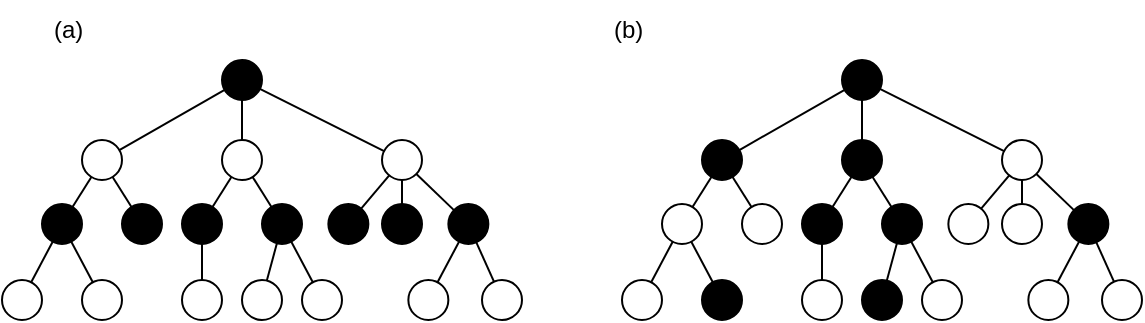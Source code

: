 <mxfile version="24.4.0" type="github">
  <diagram name="Page-1" id="z3FNkRx8i-oTFvDtVT5w">
    <mxGraphModel dx="869" dy="474" grid="1" gridSize="10" guides="1" tooltips="1" connect="1" arrows="1" fold="1" page="1" pageScale="1" pageWidth="850" pageHeight="1100" math="0" shadow="0">
      <root>
        <mxCell id="0" />
        <mxCell id="1" parent="0" />
        <mxCell id="wkgdSi7BzmKG_JM9T2ZL-1" value="" style="ellipse;whiteSpace=wrap;html=1;aspect=fixed;strokeColor=#000000;fillColor=#000000;" vertex="1" parent="1">
          <mxGeometry x="210" y="290" width="20" height="20" as="geometry" />
        </mxCell>
        <mxCell id="wkgdSi7BzmKG_JM9T2ZL-2" value="" style="endArrow=none;html=1;rounded=0;strokeColor=#000000;" edge="1" parent="1" source="wkgdSi7BzmKG_JM9T2ZL-4" target="wkgdSi7BzmKG_JM9T2ZL-1">
          <mxGeometry width="50" height="50" relative="1" as="geometry">
            <mxPoint x="167" y="333" as="sourcePoint" />
            <mxPoint x="350" y="330" as="targetPoint" />
          </mxGeometry>
        </mxCell>
        <mxCell id="wkgdSi7BzmKG_JM9T2ZL-3" value="" style="endArrow=none;html=1;rounded=0;strokeColor=#000000;" edge="1" parent="1" source="wkgdSi7BzmKG_JM9T2ZL-5" target="wkgdSi7BzmKG_JM9T2ZL-1">
          <mxGeometry width="50" height="50" relative="1" as="geometry">
            <mxPoint x="260" y="370" as="sourcePoint" />
            <mxPoint x="270" y="280" as="targetPoint" />
          </mxGeometry>
        </mxCell>
        <mxCell id="wkgdSi7BzmKG_JM9T2ZL-4" value="" style="ellipse;whiteSpace=wrap;html=1;aspect=fixed;strokeColor=#000000;" vertex="1" parent="1">
          <mxGeometry x="140" y="330" width="20" height="20" as="geometry" />
        </mxCell>
        <mxCell id="wkgdSi7BzmKG_JM9T2ZL-5" value="" style="ellipse;whiteSpace=wrap;html=1;aspect=fixed;strokeColor=#000000;" vertex="1" parent="1">
          <mxGeometry x="290" y="330" width="20" height="20" as="geometry" />
        </mxCell>
        <mxCell id="wkgdSi7BzmKG_JM9T2ZL-6" value="" style="endArrow=none;html=1;rounded=0;strokeColor=#000000;endFill=0;" edge="1" parent="1" source="wkgdSi7BzmKG_JM9T2ZL-7" target="wkgdSi7BzmKG_JM9T2ZL-1">
          <mxGeometry width="50" height="50" relative="1" as="geometry">
            <mxPoint x="200" y="340" as="sourcePoint" />
            <mxPoint x="330" y="330" as="targetPoint" />
          </mxGeometry>
        </mxCell>
        <mxCell id="wkgdSi7BzmKG_JM9T2ZL-7" value="" style="ellipse;whiteSpace=wrap;html=1;aspect=fixed;strokeColor=#000000;" vertex="1" parent="1">
          <mxGeometry x="210" y="330" width="20" height="20" as="geometry" />
        </mxCell>
        <mxCell id="wkgdSi7BzmKG_JM9T2ZL-8" value="" style="endArrow=none;html=1;rounded=0;strokeColor=#000000;" edge="1" parent="1" source="wkgdSi7BzmKG_JM9T2ZL-9" target="wkgdSi7BzmKG_JM9T2ZL-4">
          <mxGeometry width="50" height="50" relative="1" as="geometry">
            <mxPoint x="127" y="385" as="sourcePoint" />
            <mxPoint x="154" y="350" as="targetPoint" />
          </mxGeometry>
        </mxCell>
        <mxCell id="wkgdSi7BzmKG_JM9T2ZL-9" value="" style="ellipse;whiteSpace=wrap;html=1;aspect=fixed;strokeColor=#000000;fillColor=#000000;" vertex="1" parent="1">
          <mxGeometry x="120" y="362" width="20" height="20" as="geometry" />
        </mxCell>
        <mxCell id="wkgdSi7BzmKG_JM9T2ZL-10" value="" style="endArrow=none;html=1;rounded=0;strokeColor=#000000;" edge="1" parent="1" source="wkgdSi7BzmKG_JM9T2ZL-11" target="wkgdSi7BzmKG_JM9T2ZL-4">
          <mxGeometry width="50" height="50" relative="1" as="geometry">
            <mxPoint x="160" y="392" as="sourcePoint" />
            <mxPoint x="210" y="390" as="targetPoint" />
          </mxGeometry>
        </mxCell>
        <mxCell id="wkgdSi7BzmKG_JM9T2ZL-11" value="" style="ellipse;whiteSpace=wrap;html=1;aspect=fixed;strokeColor=#000000;fillColor=#000000;" vertex="1" parent="1">
          <mxGeometry x="160" y="362" width="20" height="20" as="geometry" />
        </mxCell>
        <mxCell id="wkgdSi7BzmKG_JM9T2ZL-12" value="" style="endArrow=none;html=1;rounded=0;strokeColor=#000000;endFill=0;" edge="1" parent="1" source="wkgdSi7BzmKG_JM9T2ZL-13" target="wkgdSi7BzmKG_JM9T2ZL-7">
          <mxGeometry width="50" height="50" relative="1" as="geometry">
            <mxPoint x="200" y="392" as="sourcePoint" />
            <mxPoint x="170" y="360" as="targetPoint" />
          </mxGeometry>
        </mxCell>
        <mxCell id="wkgdSi7BzmKG_JM9T2ZL-13" value="" style="ellipse;whiteSpace=wrap;html=1;aspect=fixed;strokeColor=#000000;fillColor=#000000;" vertex="1" parent="1">
          <mxGeometry x="190" y="362" width="20" height="20" as="geometry" />
        </mxCell>
        <mxCell id="wkgdSi7BzmKG_JM9T2ZL-14" value="" style="endArrow=none;html=1;rounded=0;strokeColor=#000000;startArrow=none;startFill=0;endFill=0;" edge="1" parent="1" source="wkgdSi7BzmKG_JM9T2ZL-15" target="wkgdSi7BzmKG_JM9T2ZL-13">
          <mxGeometry width="50" height="50" relative="1" as="geometry">
            <mxPoint x="167" y="430" as="sourcePoint" />
            <mxPoint x="203" y="382" as="targetPoint" />
          </mxGeometry>
        </mxCell>
        <mxCell id="wkgdSi7BzmKG_JM9T2ZL-15" value="" style="ellipse;whiteSpace=wrap;html=1;aspect=fixed;strokeColor=#000000;" vertex="1" parent="1">
          <mxGeometry x="190" y="400" width="20" height="20" as="geometry" />
        </mxCell>
        <mxCell id="wkgdSi7BzmKG_JM9T2ZL-18" value="" style="endArrow=none;html=1;rounded=0;strokeColor=#000000;startArrow=none;startFill=0;endFill=0;" edge="1" parent="1" source="wkgdSi7BzmKG_JM9T2ZL-19" target="wkgdSi7BzmKG_JM9T2ZL-5">
          <mxGeometry width="50" height="50" relative="1" as="geometry">
            <mxPoint x="270.0" y="364.686" as="sourcePoint" />
            <mxPoint x="238.18" y="391" as="targetPoint" />
          </mxGeometry>
        </mxCell>
        <mxCell id="wkgdSi7BzmKG_JM9T2ZL-19" value="" style="ellipse;whiteSpace=wrap;html=1;aspect=fixed;strokeColor=#000000;fillColor=#000000;" vertex="1" parent="1">
          <mxGeometry x="263.18" y="362" width="20" height="20" as="geometry" />
        </mxCell>
        <mxCell id="wkgdSi7BzmKG_JM9T2ZL-20" value="" style="endArrow=none;html=1;rounded=0;strokeColor=#000000;" edge="1" parent="1" source="wkgdSi7BzmKG_JM9T2ZL-21" target="wkgdSi7BzmKG_JM9T2ZL-5">
          <mxGeometry width="50" height="50" relative="1" as="geometry">
            <mxPoint x="243.18" y="447" as="sourcePoint" />
            <mxPoint x="248.18" y="391" as="targetPoint" />
          </mxGeometry>
        </mxCell>
        <mxCell id="wkgdSi7BzmKG_JM9T2ZL-21" value="" style="ellipse;whiteSpace=wrap;html=1;aspect=fixed;strokeColor=#000000;fillColor=#000000;" vertex="1" parent="1">
          <mxGeometry x="290" y="362" width="20" height="20" as="geometry" />
        </mxCell>
        <mxCell id="wkgdSi7BzmKG_JM9T2ZL-23" value="" style="endArrow=none;html=1;rounded=0;strokeColor=#000000;" edge="1" parent="1" source="wkgdSi7BzmKG_JM9T2ZL-24" target="wkgdSi7BzmKG_JM9T2ZL-5">
          <mxGeometry width="50" height="50" relative="1" as="geometry">
            <mxPoint x="323.18" y="370" as="sourcePoint" />
            <mxPoint x="279.18" y="348" as="targetPoint" />
          </mxGeometry>
        </mxCell>
        <mxCell id="wkgdSi7BzmKG_JM9T2ZL-24" value="" style="ellipse;whiteSpace=wrap;html=1;aspect=fixed;strokeColor=#000000;fillColor=#000000;" vertex="1" parent="1">
          <mxGeometry x="323.18" y="362" width="20" height="20" as="geometry" />
        </mxCell>
        <mxCell id="wkgdSi7BzmKG_JM9T2ZL-25" value="" style="endArrow=none;html=1;rounded=0;strokeColor=#000000;startArrow=none;startFill=0;endFill=0;" edge="1" parent="1" source="wkgdSi7BzmKG_JM9T2ZL-26" target="wkgdSi7BzmKG_JM9T2ZL-24">
          <mxGeometry width="50" height="50" relative="1" as="geometry">
            <mxPoint x="290.18" y="431" as="sourcePoint" />
            <mxPoint x="318.18" y="382" as="targetPoint" />
          </mxGeometry>
        </mxCell>
        <mxCell id="wkgdSi7BzmKG_JM9T2ZL-26" value="" style="ellipse;whiteSpace=wrap;html=1;aspect=fixed;strokeColor=#000000;" vertex="1" parent="1">
          <mxGeometry x="303.18" y="400" width="20" height="20" as="geometry" />
        </mxCell>
        <mxCell id="wkgdSi7BzmKG_JM9T2ZL-27" value="" style="endArrow=none;html=1;rounded=0;strokeColor=#000000;" edge="1" parent="1" source="wkgdSi7BzmKG_JM9T2ZL-28" target="wkgdSi7BzmKG_JM9T2ZL-24">
          <mxGeometry width="50" height="50" relative="1" as="geometry">
            <mxPoint x="323.18" y="438" as="sourcePoint" />
            <mxPoint x="328.18" y="382" as="targetPoint" />
          </mxGeometry>
        </mxCell>
        <mxCell id="wkgdSi7BzmKG_JM9T2ZL-28" value="" style="ellipse;whiteSpace=wrap;html=1;aspect=fixed;strokeColor=#000000;" vertex="1" parent="1">
          <mxGeometry x="340" y="400" width="20" height="20" as="geometry" />
        </mxCell>
        <mxCell id="wkgdSi7BzmKG_JM9T2ZL-29" value="" style="endArrow=none;html=1;rounded=0;strokeColor=#000000;startArrow=none;startFill=0;endFill=0;" edge="1" parent="1" source="wkgdSi7BzmKG_JM9T2ZL-30" target="wkgdSi7BzmKG_JM9T2ZL-9">
          <mxGeometry width="50" height="50" relative="1" as="geometry">
            <mxPoint x="130" y="400" as="sourcePoint" />
            <mxPoint x="296" y="389" as="targetPoint" />
          </mxGeometry>
        </mxCell>
        <mxCell id="wkgdSi7BzmKG_JM9T2ZL-30" value="" style="ellipse;whiteSpace=wrap;html=1;aspect=fixed;strokeColor=#000000;" vertex="1" parent="1">
          <mxGeometry x="100" y="400" width="20" height="20" as="geometry" />
        </mxCell>
        <mxCell id="wkgdSi7BzmKG_JM9T2ZL-32" value="" style="endArrow=none;html=1;rounded=0;strokeColor=#000000;startArrow=none;startFill=0;endFill=0;" edge="1" parent="1" source="wkgdSi7BzmKG_JM9T2ZL-33" target="wkgdSi7BzmKG_JM9T2ZL-9">
          <mxGeometry width="50" height="50" relative="1" as="geometry">
            <mxPoint x="140" y="400" as="sourcePoint" />
            <mxPoint x="135" y="391" as="targetPoint" />
          </mxGeometry>
        </mxCell>
        <mxCell id="wkgdSi7BzmKG_JM9T2ZL-33" value="" style="ellipse;whiteSpace=wrap;html=1;aspect=fixed;strokeColor=#000000;" vertex="1" parent="1">
          <mxGeometry x="140" y="400" width="20" height="20" as="geometry" />
        </mxCell>
        <mxCell id="wkgdSi7BzmKG_JM9T2ZL-34" value="" style="endArrow=none;html=1;rounded=0;strokeColor=#000000;endFill=0;" edge="1" parent="1" source="wkgdSi7BzmKG_JM9T2ZL-35" target="wkgdSi7BzmKG_JM9T2ZL-7">
          <mxGeometry width="50" height="50" relative="1" as="geometry">
            <mxPoint x="210" y="402" as="sourcePoint" />
            <mxPoint x="225" y="358" as="targetPoint" />
          </mxGeometry>
        </mxCell>
        <mxCell id="wkgdSi7BzmKG_JM9T2ZL-35" value="" style="ellipse;whiteSpace=wrap;html=1;aspect=fixed;strokeColor=#000000;fillColor=#000000;" vertex="1" parent="1">
          <mxGeometry x="230" y="362" width="20" height="20" as="geometry" />
        </mxCell>
        <mxCell id="wkgdSi7BzmKG_JM9T2ZL-36" value="" style="endArrow=none;html=1;rounded=0;strokeColor=#000000;startArrow=none;startFill=0;endFill=0;" edge="1" parent="1" source="wkgdSi7BzmKG_JM9T2ZL-37" target="wkgdSi7BzmKG_JM9T2ZL-35">
          <mxGeometry width="50" height="50" relative="1" as="geometry">
            <mxPoint x="177" y="440" as="sourcePoint" />
            <mxPoint x="213" y="392" as="targetPoint" />
          </mxGeometry>
        </mxCell>
        <mxCell id="wkgdSi7BzmKG_JM9T2ZL-37" value="" style="ellipse;whiteSpace=wrap;html=1;aspect=fixed;strokeColor=#000000;" vertex="1" parent="1">
          <mxGeometry x="220" y="400" width="20" height="20" as="geometry" />
        </mxCell>
        <mxCell id="wkgdSi7BzmKG_JM9T2ZL-38" value="" style="endArrow=none;html=1;rounded=0;strokeColor=#000000;" edge="1" parent="1" source="wkgdSi7BzmKG_JM9T2ZL-39" target="wkgdSi7BzmKG_JM9T2ZL-35">
          <mxGeometry width="50" height="50" relative="1" as="geometry">
            <mxPoint x="210" y="447" as="sourcePoint" />
            <mxPoint x="220" y="395" as="targetPoint" />
          </mxGeometry>
        </mxCell>
        <mxCell id="wkgdSi7BzmKG_JM9T2ZL-39" value="" style="ellipse;whiteSpace=wrap;html=1;aspect=fixed;strokeColor=#000000;" vertex="1" parent="1">
          <mxGeometry x="250" y="400" width="20" height="20" as="geometry" />
        </mxCell>
        <mxCell id="wkgdSi7BzmKG_JM9T2ZL-41" value="" style="ellipse;whiteSpace=wrap;html=1;aspect=fixed;strokeColor=#000000;fillColor=#000000;" vertex="1" parent="1">
          <mxGeometry x="520" y="290" width="20" height="20" as="geometry" />
        </mxCell>
        <mxCell id="wkgdSi7BzmKG_JM9T2ZL-42" value="" style="endArrow=none;html=1;rounded=0;strokeColor=#000000;" edge="1" parent="1" source="wkgdSi7BzmKG_JM9T2ZL-44" target="wkgdSi7BzmKG_JM9T2ZL-41">
          <mxGeometry width="50" height="50" relative="1" as="geometry">
            <mxPoint x="477" y="333" as="sourcePoint" />
            <mxPoint x="660" y="330" as="targetPoint" />
          </mxGeometry>
        </mxCell>
        <mxCell id="wkgdSi7BzmKG_JM9T2ZL-43" value="" style="endArrow=none;html=1;rounded=0;strokeColor=#000000;" edge="1" parent="1" source="wkgdSi7BzmKG_JM9T2ZL-45" target="wkgdSi7BzmKG_JM9T2ZL-41">
          <mxGeometry width="50" height="50" relative="1" as="geometry">
            <mxPoint x="570" y="370" as="sourcePoint" />
            <mxPoint x="580" y="280" as="targetPoint" />
          </mxGeometry>
        </mxCell>
        <mxCell id="wkgdSi7BzmKG_JM9T2ZL-44" value="" style="ellipse;whiteSpace=wrap;html=1;aspect=fixed;strokeColor=#000000;fillColor=#000000;" vertex="1" parent="1">
          <mxGeometry x="450" y="330" width="20" height="20" as="geometry" />
        </mxCell>
        <mxCell id="wkgdSi7BzmKG_JM9T2ZL-45" value="" style="ellipse;whiteSpace=wrap;html=1;aspect=fixed;strokeColor=#000000;" vertex="1" parent="1">
          <mxGeometry x="600" y="330" width="20" height="20" as="geometry" />
        </mxCell>
        <mxCell id="wkgdSi7BzmKG_JM9T2ZL-46" value="" style="endArrow=none;html=1;rounded=0;strokeColor=#000000;endFill=0;" edge="1" parent="1" source="wkgdSi7BzmKG_JM9T2ZL-47" target="wkgdSi7BzmKG_JM9T2ZL-41">
          <mxGeometry width="50" height="50" relative="1" as="geometry">
            <mxPoint x="510" y="340" as="sourcePoint" />
            <mxPoint x="640" y="330" as="targetPoint" />
          </mxGeometry>
        </mxCell>
        <mxCell id="wkgdSi7BzmKG_JM9T2ZL-47" value="" style="ellipse;whiteSpace=wrap;html=1;aspect=fixed;strokeColor=#000000;fillColor=#000000;" vertex="1" parent="1">
          <mxGeometry x="520" y="330" width="20" height="20" as="geometry" />
        </mxCell>
        <mxCell id="wkgdSi7BzmKG_JM9T2ZL-48" value="" style="endArrow=none;html=1;rounded=0;strokeColor=#000000;" edge="1" parent="1" source="wkgdSi7BzmKG_JM9T2ZL-49" target="wkgdSi7BzmKG_JM9T2ZL-44">
          <mxGeometry width="50" height="50" relative="1" as="geometry">
            <mxPoint x="437" y="385" as="sourcePoint" />
            <mxPoint x="464" y="350" as="targetPoint" />
          </mxGeometry>
        </mxCell>
        <mxCell id="wkgdSi7BzmKG_JM9T2ZL-49" value="" style="ellipse;whiteSpace=wrap;html=1;aspect=fixed;strokeColor=#000000;fillColor=#FFFFFF;" vertex="1" parent="1">
          <mxGeometry x="430" y="362" width="20" height="20" as="geometry" />
        </mxCell>
        <mxCell id="wkgdSi7BzmKG_JM9T2ZL-50" value="" style="endArrow=none;html=1;rounded=0;strokeColor=#000000;" edge="1" parent="1" source="wkgdSi7BzmKG_JM9T2ZL-51" target="wkgdSi7BzmKG_JM9T2ZL-44">
          <mxGeometry width="50" height="50" relative="1" as="geometry">
            <mxPoint x="470" y="392" as="sourcePoint" />
            <mxPoint x="520" y="390" as="targetPoint" />
          </mxGeometry>
        </mxCell>
        <mxCell id="wkgdSi7BzmKG_JM9T2ZL-51" value="" style="ellipse;whiteSpace=wrap;html=1;aspect=fixed;strokeColor=#000000;fillColor=#FFFFFF;" vertex="1" parent="1">
          <mxGeometry x="470" y="362" width="20" height="20" as="geometry" />
        </mxCell>
        <mxCell id="wkgdSi7BzmKG_JM9T2ZL-52" value="" style="endArrow=none;html=1;rounded=0;strokeColor=#000000;endFill=0;" edge="1" parent="1" source="wkgdSi7BzmKG_JM9T2ZL-53" target="wkgdSi7BzmKG_JM9T2ZL-47">
          <mxGeometry width="50" height="50" relative="1" as="geometry">
            <mxPoint x="510" y="392" as="sourcePoint" />
            <mxPoint x="480" y="360" as="targetPoint" />
          </mxGeometry>
        </mxCell>
        <mxCell id="wkgdSi7BzmKG_JM9T2ZL-53" value="" style="ellipse;whiteSpace=wrap;html=1;aspect=fixed;strokeColor=#000000;fillColor=#000000;" vertex="1" parent="1">
          <mxGeometry x="500" y="362" width="20" height="20" as="geometry" />
        </mxCell>
        <mxCell id="wkgdSi7BzmKG_JM9T2ZL-54" value="" style="endArrow=none;html=1;rounded=0;strokeColor=#000000;startArrow=none;startFill=0;endFill=0;" edge="1" parent="1" source="wkgdSi7BzmKG_JM9T2ZL-55" target="wkgdSi7BzmKG_JM9T2ZL-53">
          <mxGeometry width="50" height="50" relative="1" as="geometry">
            <mxPoint x="477" y="430" as="sourcePoint" />
            <mxPoint x="513" y="382" as="targetPoint" />
          </mxGeometry>
        </mxCell>
        <mxCell id="wkgdSi7BzmKG_JM9T2ZL-55" value="" style="ellipse;whiteSpace=wrap;html=1;aspect=fixed;strokeColor=#000000;" vertex="1" parent="1">
          <mxGeometry x="500" y="400" width="20" height="20" as="geometry" />
        </mxCell>
        <mxCell id="wkgdSi7BzmKG_JM9T2ZL-56" value="" style="endArrow=none;html=1;rounded=0;strokeColor=#000000;startArrow=none;startFill=0;endFill=0;" edge="1" parent="1" source="wkgdSi7BzmKG_JM9T2ZL-57" target="wkgdSi7BzmKG_JM9T2ZL-45">
          <mxGeometry width="50" height="50" relative="1" as="geometry">
            <mxPoint x="580.0" y="364.686" as="sourcePoint" />
            <mxPoint x="548.18" y="391" as="targetPoint" />
          </mxGeometry>
        </mxCell>
        <mxCell id="wkgdSi7BzmKG_JM9T2ZL-57" value="" style="ellipse;whiteSpace=wrap;html=1;aspect=fixed;strokeColor=#000000;fillColor=#FFFFFF;" vertex="1" parent="1">
          <mxGeometry x="573.18" y="362" width="20" height="20" as="geometry" />
        </mxCell>
        <mxCell id="wkgdSi7BzmKG_JM9T2ZL-58" value="" style="endArrow=none;html=1;rounded=0;strokeColor=#000000;" edge="1" parent="1" source="wkgdSi7BzmKG_JM9T2ZL-59" target="wkgdSi7BzmKG_JM9T2ZL-45">
          <mxGeometry width="50" height="50" relative="1" as="geometry">
            <mxPoint x="553.18" y="447" as="sourcePoint" />
            <mxPoint x="558.18" y="391" as="targetPoint" />
          </mxGeometry>
        </mxCell>
        <mxCell id="wkgdSi7BzmKG_JM9T2ZL-59" value="" style="ellipse;whiteSpace=wrap;html=1;aspect=fixed;strokeColor=#000000;fillColor=#FFFFFF;" vertex="1" parent="1">
          <mxGeometry x="600" y="362" width="20" height="20" as="geometry" />
        </mxCell>
        <mxCell id="wkgdSi7BzmKG_JM9T2ZL-60" value="" style="endArrow=none;html=1;rounded=0;strokeColor=#000000;" edge="1" parent="1" source="wkgdSi7BzmKG_JM9T2ZL-61" target="wkgdSi7BzmKG_JM9T2ZL-45">
          <mxGeometry width="50" height="50" relative="1" as="geometry">
            <mxPoint x="633.18" y="370" as="sourcePoint" />
            <mxPoint x="589.18" y="348" as="targetPoint" />
          </mxGeometry>
        </mxCell>
        <mxCell id="wkgdSi7BzmKG_JM9T2ZL-61" value="" style="ellipse;whiteSpace=wrap;html=1;aspect=fixed;strokeColor=#000000;fillColor=#000000;" vertex="1" parent="1">
          <mxGeometry x="633.18" y="362" width="20" height="20" as="geometry" />
        </mxCell>
        <mxCell id="wkgdSi7BzmKG_JM9T2ZL-62" value="" style="endArrow=none;html=1;rounded=0;strokeColor=#000000;startArrow=none;startFill=0;endFill=0;" edge="1" parent="1" source="wkgdSi7BzmKG_JM9T2ZL-63" target="wkgdSi7BzmKG_JM9T2ZL-61">
          <mxGeometry width="50" height="50" relative="1" as="geometry">
            <mxPoint x="600.18" y="431" as="sourcePoint" />
            <mxPoint x="628.18" y="382" as="targetPoint" />
          </mxGeometry>
        </mxCell>
        <mxCell id="wkgdSi7BzmKG_JM9T2ZL-63" value="" style="ellipse;whiteSpace=wrap;html=1;aspect=fixed;strokeColor=#000000;" vertex="1" parent="1">
          <mxGeometry x="613.18" y="400" width="20" height="20" as="geometry" />
        </mxCell>
        <mxCell id="wkgdSi7BzmKG_JM9T2ZL-64" value="" style="endArrow=none;html=1;rounded=0;strokeColor=#000000;" edge="1" parent="1" source="wkgdSi7BzmKG_JM9T2ZL-65" target="wkgdSi7BzmKG_JM9T2ZL-61">
          <mxGeometry width="50" height="50" relative="1" as="geometry">
            <mxPoint x="633.18" y="438" as="sourcePoint" />
            <mxPoint x="638.18" y="382" as="targetPoint" />
          </mxGeometry>
        </mxCell>
        <mxCell id="wkgdSi7BzmKG_JM9T2ZL-65" value="" style="ellipse;whiteSpace=wrap;html=1;aspect=fixed;strokeColor=#000000;" vertex="1" parent="1">
          <mxGeometry x="650" y="400" width="20" height="20" as="geometry" />
        </mxCell>
        <mxCell id="wkgdSi7BzmKG_JM9T2ZL-66" value="" style="endArrow=none;html=1;rounded=0;strokeColor=#000000;startArrow=none;startFill=0;endFill=0;" edge="1" parent="1" source="wkgdSi7BzmKG_JM9T2ZL-67" target="wkgdSi7BzmKG_JM9T2ZL-49">
          <mxGeometry width="50" height="50" relative="1" as="geometry">
            <mxPoint x="440" y="400" as="sourcePoint" />
            <mxPoint x="606" y="389" as="targetPoint" />
          </mxGeometry>
        </mxCell>
        <mxCell id="wkgdSi7BzmKG_JM9T2ZL-67" value="" style="ellipse;whiteSpace=wrap;html=1;aspect=fixed;strokeColor=#000000;" vertex="1" parent="1">
          <mxGeometry x="410" y="400" width="20" height="20" as="geometry" />
        </mxCell>
        <mxCell id="wkgdSi7BzmKG_JM9T2ZL-68" value="" style="endArrow=none;html=1;rounded=0;strokeColor=#000000;startArrow=none;startFill=0;endFill=0;" edge="1" parent="1" source="wkgdSi7BzmKG_JM9T2ZL-69" target="wkgdSi7BzmKG_JM9T2ZL-49">
          <mxGeometry width="50" height="50" relative="1" as="geometry">
            <mxPoint x="450" y="400" as="sourcePoint" />
            <mxPoint x="445" y="391" as="targetPoint" />
          </mxGeometry>
        </mxCell>
        <mxCell id="wkgdSi7BzmKG_JM9T2ZL-69" value="" style="ellipse;whiteSpace=wrap;html=1;aspect=fixed;strokeColor=#000000;fillColor=#000000;" vertex="1" parent="1">
          <mxGeometry x="450" y="400" width="20" height="20" as="geometry" />
        </mxCell>
        <mxCell id="wkgdSi7BzmKG_JM9T2ZL-70" value="" style="endArrow=none;html=1;rounded=0;strokeColor=#000000;endFill=0;" edge="1" parent="1" source="wkgdSi7BzmKG_JM9T2ZL-71" target="wkgdSi7BzmKG_JM9T2ZL-47">
          <mxGeometry width="50" height="50" relative="1" as="geometry">
            <mxPoint x="520" y="402" as="sourcePoint" />
            <mxPoint x="535" y="358" as="targetPoint" />
          </mxGeometry>
        </mxCell>
        <mxCell id="wkgdSi7BzmKG_JM9T2ZL-71" value="" style="ellipse;whiteSpace=wrap;html=1;aspect=fixed;strokeColor=#000000;fillColor=#000000;" vertex="1" parent="1">
          <mxGeometry x="540" y="362" width="20" height="20" as="geometry" />
        </mxCell>
        <mxCell id="wkgdSi7BzmKG_JM9T2ZL-72" value="" style="endArrow=none;html=1;rounded=0;strokeColor=#000000;startArrow=none;startFill=0;endFill=0;" edge="1" parent="1" source="wkgdSi7BzmKG_JM9T2ZL-73" target="wkgdSi7BzmKG_JM9T2ZL-71">
          <mxGeometry width="50" height="50" relative="1" as="geometry">
            <mxPoint x="487" y="440" as="sourcePoint" />
            <mxPoint x="523" y="392" as="targetPoint" />
          </mxGeometry>
        </mxCell>
        <mxCell id="wkgdSi7BzmKG_JM9T2ZL-73" value="" style="ellipse;whiteSpace=wrap;html=1;aspect=fixed;strokeColor=#000000;fillColor=#000000;" vertex="1" parent="1">
          <mxGeometry x="530" y="400" width="20" height="20" as="geometry" />
        </mxCell>
        <mxCell id="wkgdSi7BzmKG_JM9T2ZL-74" value="" style="endArrow=none;html=1;rounded=0;strokeColor=#000000;" edge="1" parent="1" source="wkgdSi7BzmKG_JM9T2ZL-75" target="wkgdSi7BzmKG_JM9T2ZL-71">
          <mxGeometry width="50" height="50" relative="1" as="geometry">
            <mxPoint x="520" y="447" as="sourcePoint" />
            <mxPoint x="530" y="395" as="targetPoint" />
          </mxGeometry>
        </mxCell>
        <mxCell id="wkgdSi7BzmKG_JM9T2ZL-75" value="" style="ellipse;whiteSpace=wrap;html=1;aspect=fixed;strokeColor=#000000;" vertex="1" parent="1">
          <mxGeometry x="560" y="400" width="20" height="20" as="geometry" />
        </mxCell>
        <mxCell id="wkgdSi7BzmKG_JM9T2ZL-77" value="(b)" style="text;strokeColor=none;fillColor=none;align=left;verticalAlign=middle;spacingLeft=4;spacingRight=4;overflow=hidden;points=[[0,0.5],[1,0.5]];portConstraint=eastwest;rotatable=0;whiteSpace=wrap;html=1;" vertex="1" parent="1">
          <mxGeometry x="400" y="260" width="80" height="30" as="geometry" />
        </mxCell>
        <mxCell id="wkgdSi7BzmKG_JM9T2ZL-78" value="(a)" style="text;strokeColor=none;fillColor=none;align=left;verticalAlign=middle;spacingLeft=4;spacingRight=4;overflow=hidden;points=[[0,0.5],[1,0.5]];portConstraint=eastwest;rotatable=0;whiteSpace=wrap;html=1;" vertex="1" parent="1">
          <mxGeometry x="120" y="260" width="80" height="30" as="geometry" />
        </mxCell>
      </root>
    </mxGraphModel>
  </diagram>
</mxfile>
